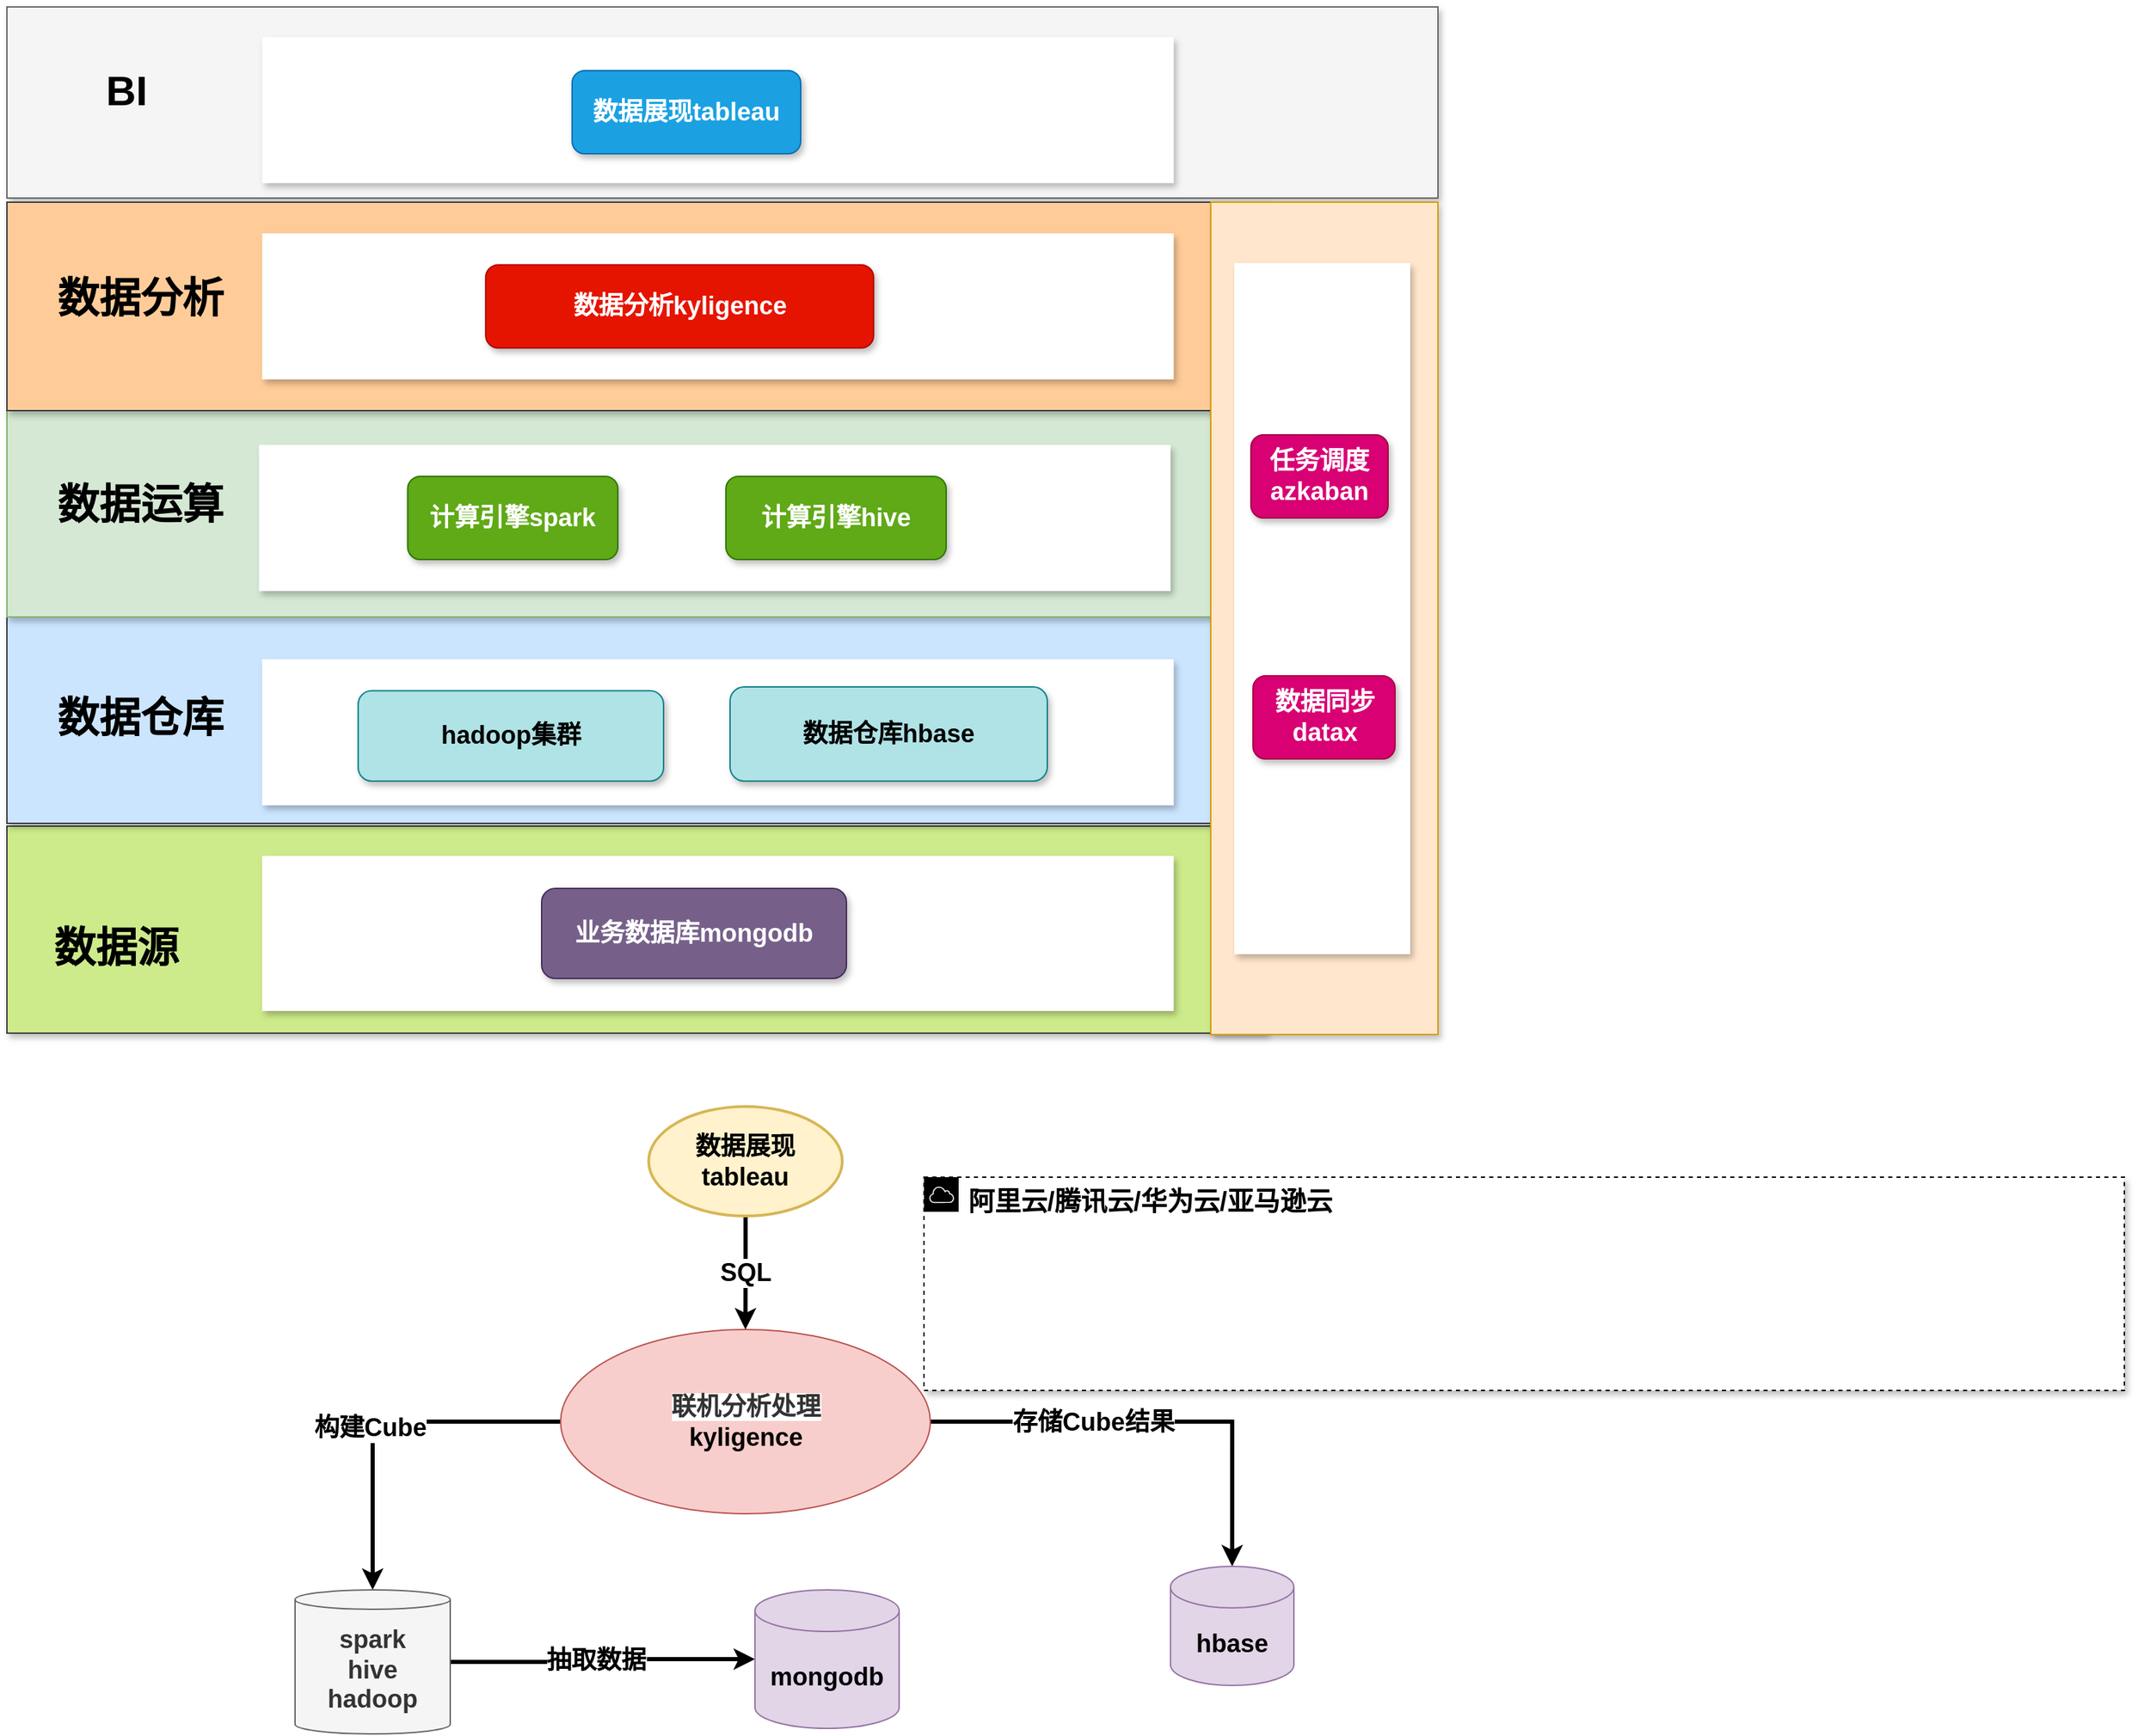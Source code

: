 <mxfile version="15.5.5" type="github">
  <diagram id="Ht1M8jgEwFfnCIfOTk4-" name="Page-1">
    <mxGraphModel dx="1379" dy="759" grid="0" gridSize="10" guides="1" tooltips="1" connect="1" arrows="1" fold="1" page="1" pageScale="1" pageWidth="1169" pageHeight="827" math="0" shadow="0">
      <root>
        <mxCell id="0" />
        <mxCell id="1" parent="0" />
        <mxCell id="nWQtlcYZ32i_l5jBkG5F-1" value="IaaS层" style="rounded=0;whiteSpace=wrap;html=1;fontSize=21;fillColor=#cdeb8b;strokeColor=#36393d;shadow=1;" parent="1" vertex="1">
          <mxGeometry x="84" y="797.5" width="909" height="149.5" as="geometry" />
        </mxCell>
        <mxCell id="nWQtlcYZ32i_l5jBkG5F-2" value="阿里云/腾讯云/华为云/亚马逊云" style="points=[[0,0],[0.25,0],[0.5,0],[0.75,0],[1,0],[1,0.25],[1,0.5],[1,0.75],[1,1],[0.75,1],[0.5,1],[0.25,1],[0,1],[0,0.75],[0,0.5],[0,0.25]];outlineConnect=0;html=1;whiteSpace=wrap;fontSize=19;fontStyle=1;shape=mxgraph.aws4.group;grIcon=mxgraph.aws4.group_aws_cloud;verticalAlign=top;align=left;spacingLeft=30;dashed=1;shadow=1;" parent="1" vertex="1">
          <mxGeometry x="746" y="1051" width="866.5" height="154" as="geometry" />
        </mxCell>
        <mxCell id="nWQtlcYZ32i_l5jBkG5F-3" style="edgeStyle=none;shape=link;rounded=0;orthogonalLoop=1;jettySize=auto;html=1;exitX=1;exitY=1;exitDx=0;exitDy=0;fontStyle=1;fontSize=18;" parent="1" source="nWQtlcYZ32i_l5jBkG5F-2" target="nWQtlcYZ32i_l5jBkG5F-2" edge="1">
          <mxGeometry relative="1" as="geometry" />
        </mxCell>
        <mxCell id="nWQtlcYZ32i_l5jBkG5F-5" value="数据源" style="text;html=1;strokeColor=none;fillColor=none;align=center;verticalAlign=middle;whiteSpace=wrap;rounded=0;fontSize=30;fontStyle=1" parent="1" vertex="1">
          <mxGeometry x="111.5" y="875" width="102" height="20" as="geometry" />
        </mxCell>
        <mxCell id="nWQtlcYZ32i_l5jBkG5F-6" value="PaaS层" style="rounded=0;whiteSpace=wrap;html=1;fontSize=21;fillColor=#cce5ff;strokeColor=#36393d;shadow=1;" parent="1" vertex="1">
          <mxGeometry x="84" y="646" width="910" height="149.5" as="geometry" />
        </mxCell>
        <mxCell id="nWQtlcYZ32i_l5jBkG5F-12" value="数据仓库" style="text;html=1;strokeColor=none;fillColor=none;align=center;verticalAlign=middle;whiteSpace=wrap;rounded=0;fontSize=30;fontStyle=1;shadow=0;sketch=0;glass=0;" parent="1" vertex="1">
          <mxGeometry x="113.5" y="709" width="133" height="20" as="geometry" />
        </mxCell>
        <mxCell id="nWQtlcYZ32i_l5jBkG5F-24" value="场景联动服务" style="rounded=1;whiteSpace=wrap;html=1;fontSize=18;fontStyle=1;fillColor=#1ba1e2;strokeColor=#006EAF;fontColor=#ffffff;shadow=1;" parent="1" vertex="1">
          <mxGeometry x="800" y="427.5" width="116" height="44" as="geometry" />
        </mxCell>
        <mxCell id="nWQtlcYZ32i_l5jBkG5F-47" value="" style="rounded=0;whiteSpace=wrap;html=1;fontSize=21;fillColor=#f5f5f5;strokeColor=#666666;fontColor=#333333;sketch=0;shadow=1;" parent="1" vertex="1">
          <mxGeometry x="84" y="206" width="1033" height="138" as="geometry" />
        </mxCell>
        <mxCell id="nWQtlcYZ32i_l5jBkG5F-48" value="BI" style="text;html=1;strokeColor=none;fillColor=none;align=center;verticalAlign=middle;whiteSpace=wrap;rounded=0;fontSize=30;fontStyle=1" parent="1" vertex="1">
          <mxGeometry x="113.5" y="255.5" width="112.5" height="20" as="geometry" />
        </mxCell>
        <mxCell id="nWQtlcYZ32i_l5jBkG5F-90" style="edgeStyle=orthogonalEdgeStyle;rounded=0;orthogonalLoop=1;jettySize=auto;html=1;exitX=0.5;exitY=1;exitDx=0;exitDy=0;fontSize=18;" parent="1" edge="1">
          <mxGeometry relative="1" as="geometry">
            <mxPoint x="763.5" y="912.19" as="sourcePoint" />
            <mxPoint x="763.5" y="912.19" as="targetPoint" />
          </mxGeometry>
        </mxCell>
        <mxCell id="nWQtlcYZ32i_l5jBkG5F-93" value="" style="dashed=1;verticalAlign=top;fontStyle=1;fontColor=#147EBA;fontSize=21;strokeColor=none;shadow=1;" parent="1" vertex="1">
          <mxGeometry x="268.25" y="677" width="658" height="105.5" as="geometry" />
        </mxCell>
        <mxCell id="nWQtlcYZ32i_l5jBkG5F-94" value="hadoop集群" style="rounded=1;whiteSpace=wrap;html=1;fontSize=18;fontStyle=1;fillColor=#b0e3e6;strokeColor=#0e8088;shadow=1;" parent="1" vertex="1">
          <mxGeometry x="337.56" y="699.75" width="220.44" height="65.25" as="geometry" />
        </mxCell>
        <mxCell id="nWQtlcYZ32i_l5jBkG5F-95" value="数据仓库hbase" style="rounded=1;whiteSpace=wrap;html=1;fontSize=18;fontStyle=1;fillColor=#b0e3e6;strokeColor=#0e8088;shadow=1;" parent="1" vertex="1">
          <mxGeometry x="606" y="697" width="229" height="68" as="geometry" />
        </mxCell>
        <mxCell id="OHFn_rcIb0ek-qpLiRhw-4" style="edgeStyle=orthogonalEdgeStyle;rounded=0;orthogonalLoop=1;jettySize=auto;html=1;entryX=0.5;entryY=0;entryDx=0;entryDy=0;entryPerimeter=0;fontSize=18;fontStyle=1;strokeWidth=3;" edge="1" parent="1" source="OHFn_rcIb0ek-qpLiRhw-1" target="OHFn_rcIb0ek-qpLiRhw-2">
          <mxGeometry relative="1" as="geometry" />
        </mxCell>
        <mxCell id="OHFn_rcIb0ek-qpLiRhw-13" value="构建Cube" style="edgeLabel;html=1;align=center;verticalAlign=middle;resizable=0;points=[];fontSize=18;fontStyle=1" vertex="1" connectable="0" parent="OHFn_rcIb0ek-qpLiRhw-4">
          <mxGeometry x="0.083" y="-2" relative="1" as="geometry">
            <mxPoint as="offset" />
          </mxGeometry>
        </mxCell>
        <mxCell id="OHFn_rcIb0ek-qpLiRhw-19" style="edgeStyle=orthogonalEdgeStyle;rounded=0;orthogonalLoop=1;jettySize=auto;html=1;entryX=0.5;entryY=0;entryDx=0;entryDy=0;entryPerimeter=0;fontSize=18;fontStyle=1;strokeWidth=3;" edge="1" parent="1" source="OHFn_rcIb0ek-qpLiRhw-1" target="OHFn_rcIb0ek-qpLiRhw-3">
          <mxGeometry relative="1" as="geometry" />
        </mxCell>
        <mxCell id="OHFn_rcIb0ek-qpLiRhw-20" value="存储Cube结果" style="edgeLabel;html=1;align=center;verticalAlign=middle;resizable=0;points=[];fontSize=18;fontStyle=1" vertex="1" connectable="0" parent="OHFn_rcIb0ek-qpLiRhw-19">
          <mxGeometry x="-0.614" relative="1" as="geometry">
            <mxPoint x="55" as="offset" />
          </mxGeometry>
        </mxCell>
        <mxCell id="OHFn_rcIb0ek-qpLiRhw-1" value="&lt;span style=&quot;color: rgb(51, 51, 51); font-family: arial, sans-serif; font-size: 18px; background-color: rgb(255, 255, 255);&quot;&gt;联机分析处理&lt;/span&gt;&lt;span style=&quot;font-size: 18px;&quot;&gt;&lt;br style=&quot;font-size: 18px;&quot;&gt;kyligence&lt;/span&gt;" style="ellipse;whiteSpace=wrap;html=1;fontSize=18;fontStyle=1;fillColor=#f8cecc;strokeColor=#b85450;" vertex="1" parent="1">
          <mxGeometry x="483.69" y="1161" width="266.88" height="133" as="geometry" />
        </mxCell>
        <mxCell id="OHFn_rcIb0ek-qpLiRhw-17" style="edgeStyle=orthogonalEdgeStyle;rounded=0;orthogonalLoop=1;jettySize=auto;html=1;fontSize=18;fontStyle=1;strokeWidth=3;" edge="1" parent="1" source="OHFn_rcIb0ek-qpLiRhw-2" target="OHFn_rcIb0ek-qpLiRhw-23">
          <mxGeometry relative="1" as="geometry">
            <mxPoint x="612.3" y="1400.1" as="targetPoint" />
          </mxGeometry>
        </mxCell>
        <mxCell id="OHFn_rcIb0ek-qpLiRhw-18" value="抽取数据" style="edgeLabel;html=1;align=center;verticalAlign=middle;resizable=0;points=[];fontSize=18;fontStyle=1" vertex="1" connectable="0" parent="OHFn_rcIb0ek-qpLiRhw-17">
          <mxGeometry x="-0.054" y="1" relative="1" as="geometry">
            <mxPoint as="offset" />
          </mxGeometry>
        </mxCell>
        <mxCell id="OHFn_rcIb0ek-qpLiRhw-2" value="spark&lt;br style=&quot;font-size: 18px;&quot;&gt;hive&lt;br style=&quot;font-size: 18px;&quot;&gt;hadoop" style="shape=cylinder3;whiteSpace=wrap;html=1;boundedLbl=1;backgroundOutline=1;size=7;fontSize=18;fontStyle=1;fillColor=#f5f5f5;fontColor=#333333;strokeColor=#666666;" vertex="1" parent="1">
          <mxGeometry x="292" y="1349" width="112" height="104" as="geometry" />
        </mxCell>
        <mxCell id="OHFn_rcIb0ek-qpLiRhw-3" value="hbase" style="shape=cylinder3;whiteSpace=wrap;html=1;boundedLbl=1;backgroundOutline=1;size=15;fontSize=18;fontStyle=1;fillColor=#e1d5e7;strokeColor=#9673a6;" vertex="1" parent="1">
          <mxGeometry x="923.94" y="1332" width="89.06" height="86" as="geometry" />
        </mxCell>
        <mxCell id="OHFn_rcIb0ek-qpLiRhw-12" value="SQL" style="edgeStyle=orthogonalEdgeStyle;rounded=0;orthogonalLoop=1;jettySize=auto;html=1;entryX=0.5;entryY=0;entryDx=0;entryDy=0;fontSize=18;fontStyle=1;strokeWidth=3;" edge="1" parent="1" source="OHFn_rcIb0ek-qpLiRhw-11" target="OHFn_rcIb0ek-qpLiRhw-1">
          <mxGeometry relative="1" as="geometry" />
        </mxCell>
        <mxCell id="OHFn_rcIb0ek-qpLiRhw-11" value="数据展现&lt;br style=&quot;font-size: 18px&quot;&gt;tableau" style="strokeWidth=2;html=1;shape=mxgraph.flowchart.start_1;whiteSpace=wrap;fontSize=18;fontStyle=1;fillColor=#fff2cc;strokeColor=#d6b656;" vertex="1" parent="1">
          <mxGeometry x="547.25" y="1000" width="139.75" height="79" as="geometry" />
        </mxCell>
        <mxCell id="OHFn_rcIb0ek-qpLiRhw-23" value="mongodb" style="shape=cylinder3;whiteSpace=wrap;html=1;boundedLbl=1;backgroundOutline=1;size=15;fontSize=18;fontStyle=1;fillColor=#e1d5e7;strokeColor=#9673a6;" vertex="1" parent="1">
          <mxGeometry x="624" y="1349" width="104.06" height="100" as="geometry" />
        </mxCell>
        <mxCell id="OHFn_rcIb0ek-qpLiRhw-25" value="" style="dashed=1;verticalAlign=top;fontStyle=1;fontColor=#147EBA;fontSize=21;strokeColor=none;shadow=1;" vertex="1" parent="1">
          <mxGeometry x="268.25" y="819" width="658" height="112" as="geometry" />
        </mxCell>
        <mxCell id="OHFn_rcIb0ek-qpLiRhw-27" value="" style="rounded=0;whiteSpace=wrap;html=1;fontSize=21;fillColor=#d5e8d4;strokeColor=#82b366;shadow=1;" vertex="1" parent="1">
          <mxGeometry x="84" y="496" width="911" height="150.5" as="geometry" />
        </mxCell>
        <mxCell id="OHFn_rcIb0ek-qpLiRhw-28" value="数据运算" style="text;html=1;strokeColor=none;fillColor=none;align=center;verticalAlign=middle;whiteSpace=wrap;rounded=0;fontSize=30;fontStyle=1;shadow=0;sketch=0;glass=0;" vertex="1" parent="1">
          <mxGeometry x="113.5" y="555" width="133" height="20" as="geometry" />
        </mxCell>
        <mxCell id="OHFn_rcIb0ek-qpLiRhw-33" value="" style="rounded=0;whiteSpace=wrap;html=1;fontSize=21;fillColor=#ffcc99;strokeColor=#36393d;shadow=1;" vertex="1" parent="1">
          <mxGeometry x="84" y="347" width="912" height="150.5" as="geometry" />
        </mxCell>
        <mxCell id="OHFn_rcIb0ek-qpLiRhw-34" value="数据分析" style="text;html=1;strokeColor=none;fillColor=none;align=center;verticalAlign=middle;whiteSpace=wrap;rounded=0;fontSize=30;fontStyle=1;shadow=0;sketch=0;glass=0;" vertex="1" parent="1">
          <mxGeometry x="113.5" y="406" width="133" height="20" as="geometry" />
        </mxCell>
        <mxCell id="OHFn_rcIb0ek-qpLiRhw-36" value="" style="dashed=1;verticalAlign=top;fontStyle=1;fontColor=#147EBA;fontSize=21;strokeColor=none;shadow=1;" vertex="1" parent="1">
          <mxGeometry x="268.25" y="227.75" width="658" height="105.5" as="geometry" />
        </mxCell>
        <mxCell id="nWQtlcYZ32i_l5jBkG5F-98" value="数据展现tableau" style="rounded=1;whiteSpace=wrap;html=1;fontSize=18;fontStyle=1;fillColor=#1ba1e2;strokeColor=#006EAF;shadow=1;fontColor=#ffffff;" parent="1" vertex="1">
          <mxGeometry x="492" y="252" width="165" height="60" as="geometry" />
        </mxCell>
        <mxCell id="OHFn_rcIb0ek-qpLiRhw-37" value="" style="dashed=1;verticalAlign=top;fontStyle=1;fontColor=#147EBA;fontSize=21;strokeColor=none;shadow=1;" vertex="1" parent="1">
          <mxGeometry x="268.25" y="369.5" width="658" height="105.5" as="geometry" />
        </mxCell>
        <mxCell id="OHFn_rcIb0ek-qpLiRhw-35" value="数据分析kyligence" style="rounded=1;whiteSpace=wrap;html=1;fontSize=18;fontStyle=1;fillColor=#e51400;strokeColor=#B20000;shadow=1;fontColor=#ffffff;" vertex="1" parent="1">
          <mxGeometry x="429.63" y="392.25" width="280" height="60" as="geometry" />
        </mxCell>
        <mxCell id="OHFn_rcIb0ek-qpLiRhw-39" value="" style="dashed=1;verticalAlign=top;fontStyle=1;fontColor=#147EBA;fontSize=21;strokeColor=none;shadow=1;" vertex="1" parent="1">
          <mxGeometry x="265.94" y="522.25" width="658" height="105.5" as="geometry" />
        </mxCell>
        <mxCell id="OHFn_rcIb0ek-qpLiRhw-31" value="计算引擎spark" style="rounded=1;whiteSpace=wrap;html=1;fontSize=18;fontStyle=1;fillColor=#60a917;strokeColor=#2D7600;shadow=1;fontColor=#ffffff;" vertex="1" parent="1">
          <mxGeometry x="373.29" y="545" width="151.71" height="60" as="geometry" />
        </mxCell>
        <mxCell id="OHFn_rcIb0ek-qpLiRhw-32" value="计算引擎hive" style="rounded=1;whiteSpace=wrap;html=1;fontSize=18;fontStyle=1;fillColor=#60a917;strokeColor=#2D7600;shadow=1;fontColor=#ffffff;" vertex="1" parent="1">
          <mxGeometry x="603" y="545" width="159" height="60" as="geometry" />
        </mxCell>
        <mxCell id="OHFn_rcIb0ek-qpLiRhw-40" value="业务数据库mongodb" style="rounded=1;whiteSpace=wrap;html=1;fontSize=18;fontStyle=1;fillColor=#76608a;strokeColor=#432D57;shadow=1;fontColor=#ffffff;" vertex="1" parent="1">
          <mxGeometry x="470" y="842.5" width="220" height="65" as="geometry" />
        </mxCell>
        <mxCell id="OHFn_rcIb0ek-qpLiRhw-41" value="" style="rounded=0;whiteSpace=wrap;html=1;fontSize=18;fillColor=#ffe6cc;strokeColor=#d79b00;shadow=1;fontStyle=1;" vertex="1" parent="1">
          <mxGeometry x="953" y="347" width="164" height="601" as="geometry" />
        </mxCell>
        <mxCell id="OHFn_rcIb0ek-qpLiRhw-44" value="" style="dashed=1;verticalAlign=top;fontStyle=1;fontColor=#147EBA;fontSize=21;strokeColor=none;shadow=1;" vertex="1" parent="1">
          <mxGeometry x="970" y="391" width="127" height="499" as="geometry" />
        </mxCell>
        <mxCell id="OHFn_rcIb0ek-qpLiRhw-42" value="任务调度azkaban" style="rounded=1;whiteSpace=wrap;html=1;fontSize=18;fontStyle=1;fillColor=#d80073;strokeColor=#A50040;shadow=1;fontColor=#ffffff;" vertex="1" parent="1">
          <mxGeometry x="982" y="515" width="99" height="60" as="geometry" />
        </mxCell>
        <mxCell id="OHFn_rcIb0ek-qpLiRhw-43" value="数据同步&lt;br&gt;datax" style="rounded=1;whiteSpace=wrap;html=1;fontSize=18;fontStyle=1;fillColor=#d80073;strokeColor=#A50040;shadow=1;fontColor=#ffffff;" vertex="1" parent="1">
          <mxGeometry x="983.5" y="689" width="102.5" height="60" as="geometry" />
        </mxCell>
      </root>
    </mxGraphModel>
  </diagram>
</mxfile>
